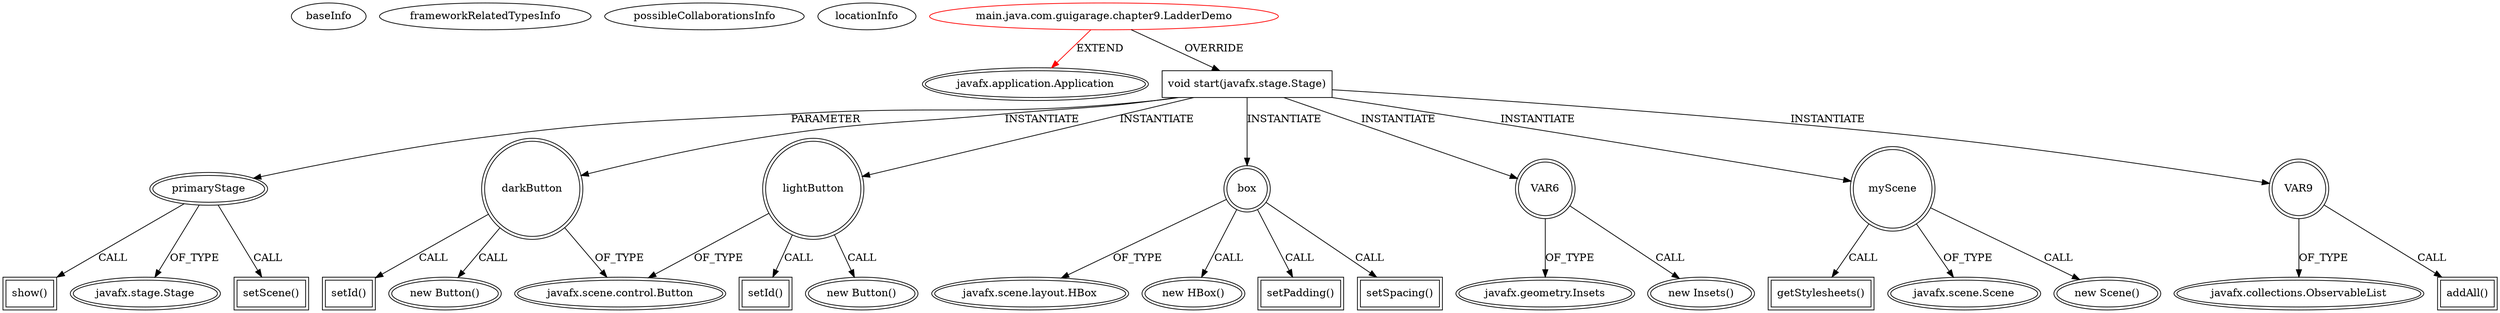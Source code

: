 digraph {
baseInfo[graphId=2905,category="extension_graph",isAnonymous=false,possibleRelation=false]
frameworkRelatedTypesInfo[0="javafx.application.Application"]
possibleCollaborationsInfo[]
locationInfo[projectName="guigarage-mastering-javafx-controls",filePath="/guigarage-mastering-javafx-controls/mastering-javafx-controls-master/src/main/java/com/guigarage/chapter9/LadderDemo.java",contextSignature="LadderDemo",graphId="2905"]
0[label="main.java.com.guigarage.chapter9.LadderDemo",vertexType="ROOT_CLIENT_CLASS_DECLARATION",isFrameworkType=false,color=red]
1[label="javafx.application.Application",vertexType="FRAMEWORK_CLASS_TYPE",isFrameworkType=true,peripheries=2]
2[label="void start(javafx.stage.Stage)",vertexType="OVERRIDING_METHOD_DECLARATION",isFrameworkType=false,shape=box]
3[label="primaryStage",vertexType="PARAMETER_DECLARATION",isFrameworkType=true,peripheries=2]
4[label="javafx.stage.Stage",vertexType="FRAMEWORK_CLASS_TYPE",isFrameworkType=true,peripheries=2]
6[label="darkButton",vertexType="VARIABLE_EXPRESION",isFrameworkType=true,peripheries=2,shape=circle]
7[label="javafx.scene.control.Button",vertexType="FRAMEWORK_CLASS_TYPE",isFrameworkType=true,peripheries=2]
5[label="new Button()",vertexType="CONSTRUCTOR_CALL",isFrameworkType=true,peripheries=2]
9[label="setId()",vertexType="INSIDE_CALL",isFrameworkType=true,peripheries=2,shape=box]
11[label="lightButton",vertexType="VARIABLE_EXPRESION",isFrameworkType=true,peripheries=2,shape=circle]
10[label="new Button()",vertexType="CONSTRUCTOR_CALL",isFrameworkType=true,peripheries=2]
14[label="setId()",vertexType="INSIDE_CALL",isFrameworkType=true,peripheries=2,shape=box]
16[label="box",vertexType="VARIABLE_EXPRESION",isFrameworkType=true,peripheries=2,shape=circle]
17[label="javafx.scene.layout.HBox",vertexType="FRAMEWORK_CLASS_TYPE",isFrameworkType=true,peripheries=2]
15[label="new HBox()",vertexType="CONSTRUCTOR_CALL",isFrameworkType=true,peripheries=2]
19[label="setPadding()",vertexType="INSIDE_CALL",isFrameworkType=true,peripheries=2,shape=box]
21[label="VAR6",vertexType="VARIABLE_EXPRESION",isFrameworkType=true,peripheries=2,shape=circle]
22[label="javafx.geometry.Insets",vertexType="FRAMEWORK_CLASS_TYPE",isFrameworkType=true,peripheries=2]
20[label="new Insets()",vertexType="CONSTRUCTOR_CALL",isFrameworkType=true,peripheries=2]
24[label="setSpacing()",vertexType="INSIDE_CALL",isFrameworkType=true,peripheries=2,shape=box]
26[label="myScene",vertexType="VARIABLE_EXPRESION",isFrameworkType=true,peripheries=2,shape=circle]
27[label="javafx.scene.Scene",vertexType="FRAMEWORK_CLASS_TYPE",isFrameworkType=true,peripheries=2]
25[label="new Scene()",vertexType="CONSTRUCTOR_CALL",isFrameworkType=true,peripheries=2]
28[label="VAR9",vertexType="VARIABLE_EXPRESION",isFrameworkType=true,peripheries=2,shape=circle]
30[label="javafx.collections.ObservableList",vertexType="FRAMEWORK_INTERFACE_TYPE",isFrameworkType=true,peripheries=2]
29[label="addAll()",vertexType="INSIDE_CALL",isFrameworkType=true,peripheries=2,shape=box]
32[label="getStylesheets()",vertexType="INSIDE_CALL",isFrameworkType=true,peripheries=2,shape=box]
34[label="setScene()",vertexType="INSIDE_CALL",isFrameworkType=true,peripheries=2,shape=box]
36[label="show()",vertexType="INSIDE_CALL",isFrameworkType=true,peripheries=2,shape=box]
0->1[label="EXTEND",color=red]
0->2[label="OVERRIDE"]
3->4[label="OF_TYPE"]
2->3[label="PARAMETER"]
2->6[label="INSTANTIATE"]
6->7[label="OF_TYPE"]
6->5[label="CALL"]
6->9[label="CALL"]
2->11[label="INSTANTIATE"]
11->7[label="OF_TYPE"]
11->10[label="CALL"]
11->14[label="CALL"]
2->16[label="INSTANTIATE"]
16->17[label="OF_TYPE"]
16->15[label="CALL"]
16->19[label="CALL"]
2->21[label="INSTANTIATE"]
21->22[label="OF_TYPE"]
21->20[label="CALL"]
16->24[label="CALL"]
2->26[label="INSTANTIATE"]
26->27[label="OF_TYPE"]
26->25[label="CALL"]
2->28[label="INSTANTIATE"]
28->30[label="OF_TYPE"]
28->29[label="CALL"]
26->32[label="CALL"]
3->34[label="CALL"]
3->36[label="CALL"]
}
